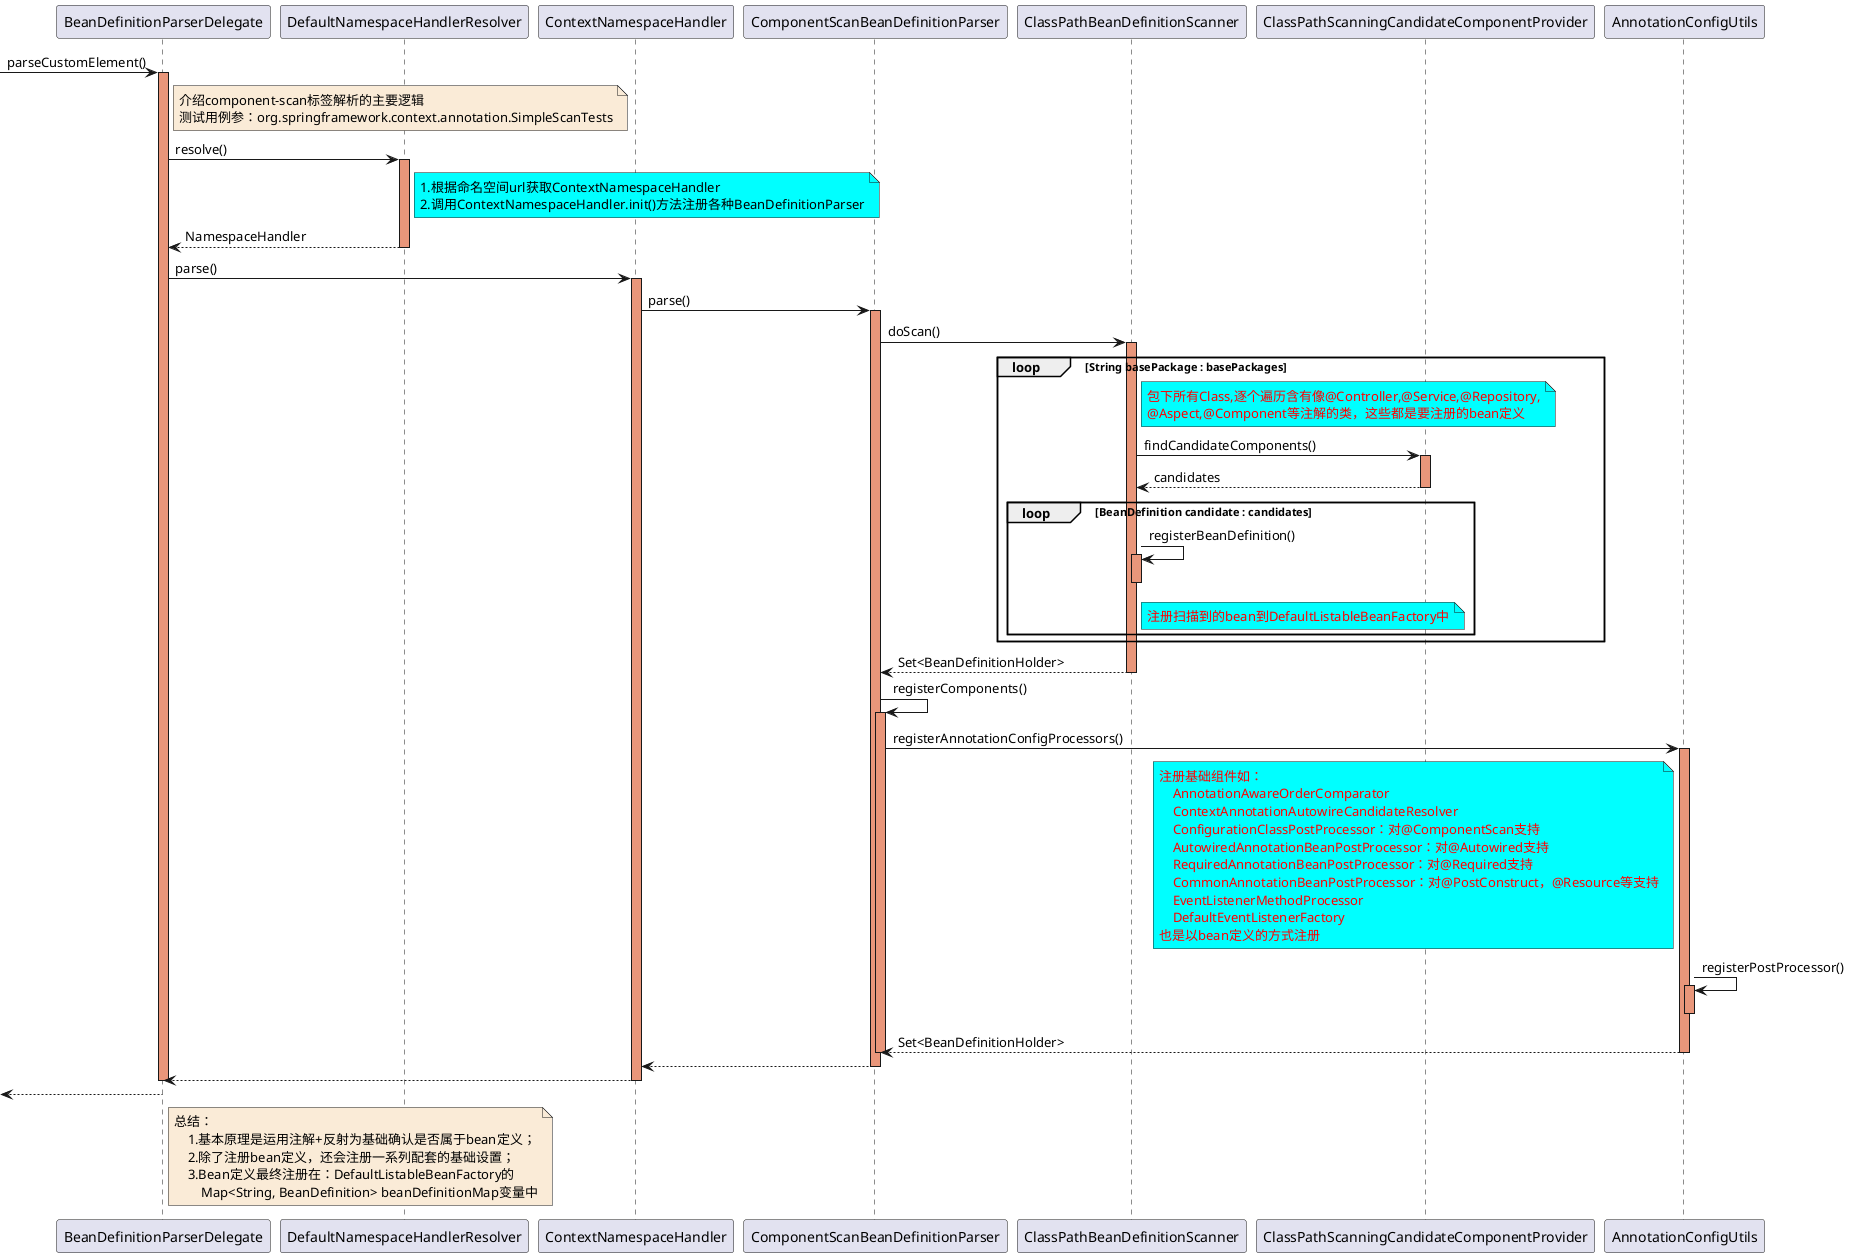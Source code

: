 @startuml

-> BeanDefinitionParserDelegate : parseCustomElement()
activate BeanDefinitionParserDelegate #DarkSalmon

    note right of BeanDefinitionParserDelegate #FAEBD7
        介绍component-scan标签解析的主要逻辑
        测试用例参：org.springframework.context.annotation.SimpleScanTests
    end note

    BeanDefinitionParserDelegate -> DefaultNamespaceHandlerResolver : resolve()
    activate DefaultNamespaceHandlerResolver #DarkSalmon

        note right of DefaultNamespaceHandlerResolver #aqua
            1.根据命名空间url获取ContextNamespaceHandler
            2.调用ContextNamespaceHandler.init()方法注册各种BeanDefinitionParser
        end note

    DefaultNamespaceHandlerResolver --> BeanDefinitionParserDelegate : NamespaceHandler
    deactivate DefaultNamespaceHandlerResolver


    BeanDefinitionParserDelegate -> ContextNamespaceHandler:parse()
    activate ContextNamespaceHandler #DarkSalmon
        ContextNamespaceHandler -> ComponentScanBeanDefinitionParser: parse()
        activate ComponentScanBeanDefinitionParser #DarkSalmon

            ComponentScanBeanDefinitionParser -> ClassPathBeanDefinitionScanner:doScan()
            activate ClassPathBeanDefinitionScanner #DarkSalmon
                loop String basePackage : basePackages
                    note right of ClassPathBeanDefinitionScanner #aqua
                        <font color=red>包下所有Class,逐个遍历含有像@Controller,@Service,@Repository,</font>
                        <font color=red>@Aspect,@Component等注解的类，这些都是要注册的bean定义</font>
                    end note
                    ClassPathBeanDefinitionScanner -> ClassPathScanningCandidateComponentProvider:findCandidateComponents()
                    activate ClassPathScanningCandidateComponentProvider #DarkSalmon
                    ClassPathScanningCandidateComponentProvider --> ClassPathBeanDefinitionScanner : candidates
                    deactivate ClassPathScanningCandidateComponentProvider
                    loop BeanDefinition candidate : candidates
                        ClassPathBeanDefinitionScanner -> ClassPathBeanDefinitionScanner:registerBeanDefinition()
                        activate ClassPathBeanDefinitionScanner #DarkSalmon
                            note right of ClassPathBeanDefinitionScanner #aqua
                                <font color=red>注册扫描到的bean到DefaultListableBeanFactory中</font>
                            end note
                        deactivate ClassPathBeanDefinitionScanner
                    end
                end
            ClassPathBeanDefinitionScanner --> ComponentScanBeanDefinitionParser:Set<BeanDefinitionHolder>
            deactivate ClassPathBeanDefinitionScanner

            ComponentScanBeanDefinitionParser->ComponentScanBeanDefinitionParser:registerComponents()
            activate ComponentScanBeanDefinitionParser #DarkSalmon
                ComponentScanBeanDefinitionParser ->AnnotationConfigUtils : registerAnnotationConfigProcessors()
                activate AnnotationConfigUtils #DarkSalmon
                    note left of AnnotationConfigUtils #aqua
                        <font color=red>注册基础组件如：</font>
                        <font color=red>    AnnotationAwareOrderComparator</font>
                        <font color=red>    ContextAnnotationAutowireCandidateResolver</font>
                        <font color=red>    ConfigurationClassPostProcessor：对@ComponentScan支持</font>
                        <font color=red>    AutowiredAnnotationBeanPostProcessor：对@Autowired支持</font>
                        <font color=red>    RequiredAnnotationBeanPostProcessor：对@Required支持</font>
                        <font color=red>    CommonAnnotationBeanPostProcessor：对@PostConstruct，@Resource等支持</font>
                        <font color=red>    EventListenerMethodProcessor</font>
                        <font color=red>    DefaultEventListenerFactory</font>
                        <font color=red>也是以bean定义的方式注册</font>
                    end note
                    AnnotationConfigUtils ->AnnotationConfigUtils:registerPostProcessor()
                    activate AnnotationConfigUtils #DarkSalmon
                    deactivate AnnotationConfigUtils
                AnnotationConfigUtils --> ComponentScanBeanDefinitionParser : Set<BeanDefinitionHolder>
                deactivate AnnotationConfigUtils
            deactivate ComponentScanBeanDefinitionParser

        ComponentScanBeanDefinitionParser --> ContextNamespaceHandler
        deactivate ComponentScanBeanDefinitionParser
    ContextNamespaceHandler --> BeanDefinitionParserDelegate
    deactivate ContextNamespaceHandler

deactivate BeanDefinitionParserDelegate

<--BeanDefinitionParserDelegate
note right of BeanDefinitionParserDelegate #FAEBD7
    总结：
        1.基本原理是运用注解+反射为基础确认是否属于bean定义；
        2.除了注册bean定义，还会注册一系列配套的基础设置；
        3.Bean定义最终注册在：DefaultListableBeanFactory的
            Map<String, BeanDefinition> beanDefinitionMap变量中
end note

@enduml
